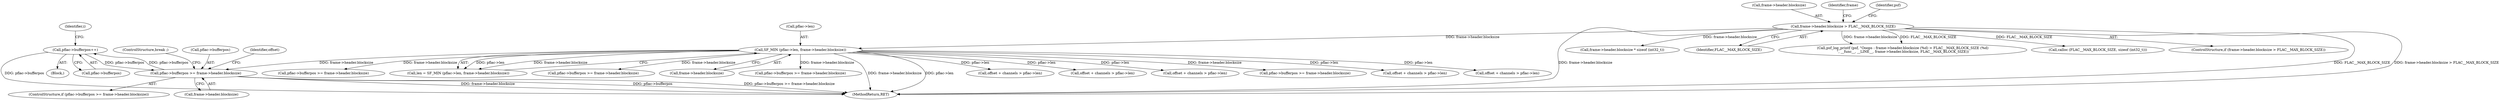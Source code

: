 digraph "0_libsndfile_60b234301adf258786d8b90be5c1d437fc8799e0@pointer" {
"1000786" [label="(Call,pflac->bufferpos++)"];
"1000738" [label="(Call,pflac->bufferpos >= frame->header.blocksize)"];
"1000786" [label="(Call,pflac->bufferpos++)"];
"1000248" [label="(Call,SF_MIN (pflac->len, frame->header.blocksize))"];
"1000135" [label="(Call,frame->header.blocksize > FLAC__MAX_BLOCK_SIZE)"];
"1000346" [label="(Call,offset + channels > pflac->len)"];
"1000749" [label="(Call,offset + channels > pflac->len)"];
"1000233" [label="(Call,frame->header.blocksize * sizeof (int32_t))"];
"1000141" [label="(Identifier,FLAC__MAX_BLOCK_SIZE)"];
"1000786" [label="(Call,pflac->bufferpos++)"];
"1000143" [label="(Call,psf_log_printf (psf, \"Ooops : frame->header.blocksize (%d) > FLAC__MAX_BLOCK_SIZE (%d)\n\", __func__, __LINE__, frame->header.blocksize, FLAC__MAX_BLOCK_SIZE))"];
"1000639" [label="(Call,offset + channels > pflac->len)"];
"1000628" [label="(Call,pflac->bufferpos >= frame->header.blocksize)"];
"1000220" [label="(Call,calloc (FLAC__MAX_BLOCK_SIZE, sizeof (int32_t)))"];
"1000136" [label="(Call,frame->header.blocksize)"];
"1000747" [label="(ControlStructure,break ;)"];
"1000165" [label="(Identifier,frame)"];
"1000426" [label="(Call,offset + channels > pflac->len)"];
"1000134" [label="(ControlStructure,if (frame->header.blocksize > FLAC__MAX_BLOCK_SIZE))"];
"1000135" [label="(Call,frame->header.blocksize > FLAC__MAX_BLOCK_SIZE)"];
"1000726" [label="(Identifier,i)"];
"1000527" [label="(Call,offset + channels > pflac->len)"];
"1000727" [label="(Block,)"];
"1000808" [label="(MethodReturn,RET)"];
"1000415" [label="(Call,pflac->bufferpos >= frame->header.blocksize)"];
"1000246" [label="(Call,len = SF_MIN (pflac->len, frame->header.blocksize))"];
"1000516" [label="(Call,pflac->bufferpos >= frame->header.blocksize)"];
"1000738" [label="(Call,pflac->bufferpos >= frame->header.blocksize)"];
"1000144" [label="(Identifier,psf)"];
"1000248" [label="(Call,SF_MIN (pflac->len, frame->header.blocksize))"];
"1000252" [label="(Call,frame->header.blocksize)"];
"1000787" [label="(Call,pflac->bufferpos)"];
"1000739" [label="(Call,pflac->bufferpos)"];
"1000737" [label="(ControlStructure,if (pflac->bufferpos >= frame->header.blocksize))"];
"1000335" [label="(Call,pflac->bufferpos >= frame->header.blocksize)"];
"1000742" [label="(Call,frame->header.blocksize)"];
"1000249" [label="(Call,pflac->len)"];
"1000751" [label="(Identifier,offset)"];
"1000786" -> "1000727"  [label="AST: "];
"1000786" -> "1000787"  [label="CFG: "];
"1000787" -> "1000786"  [label="AST: "];
"1000726" -> "1000786"  [label="CFG: "];
"1000786" -> "1000808"  [label="DDG: pflac->bufferpos"];
"1000786" -> "1000738"  [label="DDG: pflac->bufferpos"];
"1000738" -> "1000786"  [label="DDG: pflac->bufferpos"];
"1000738" -> "1000737"  [label="AST: "];
"1000738" -> "1000742"  [label="CFG: "];
"1000739" -> "1000738"  [label="AST: "];
"1000742" -> "1000738"  [label="AST: "];
"1000747" -> "1000738"  [label="CFG: "];
"1000751" -> "1000738"  [label="CFG: "];
"1000738" -> "1000808"  [label="DDG: frame->header.blocksize"];
"1000738" -> "1000808"  [label="DDG: pflac->bufferpos"];
"1000738" -> "1000808"  [label="DDG: pflac->bufferpos >= frame->header.blocksize"];
"1000248" -> "1000738"  [label="DDG: frame->header.blocksize"];
"1000248" -> "1000246"  [label="AST: "];
"1000248" -> "1000252"  [label="CFG: "];
"1000249" -> "1000248"  [label="AST: "];
"1000252" -> "1000248"  [label="AST: "];
"1000246" -> "1000248"  [label="CFG: "];
"1000248" -> "1000808"  [label="DDG: frame->header.blocksize"];
"1000248" -> "1000808"  [label="DDG: pflac->len"];
"1000248" -> "1000246"  [label="DDG: pflac->len"];
"1000248" -> "1000246"  [label="DDG: frame->header.blocksize"];
"1000135" -> "1000248"  [label="DDG: frame->header.blocksize"];
"1000248" -> "1000335"  [label="DDG: frame->header.blocksize"];
"1000248" -> "1000346"  [label="DDG: pflac->len"];
"1000248" -> "1000415"  [label="DDG: frame->header.blocksize"];
"1000248" -> "1000426"  [label="DDG: pflac->len"];
"1000248" -> "1000516"  [label="DDG: frame->header.blocksize"];
"1000248" -> "1000527"  [label="DDG: pflac->len"];
"1000248" -> "1000628"  [label="DDG: frame->header.blocksize"];
"1000248" -> "1000639"  [label="DDG: pflac->len"];
"1000248" -> "1000749"  [label="DDG: pflac->len"];
"1000135" -> "1000134"  [label="AST: "];
"1000135" -> "1000141"  [label="CFG: "];
"1000136" -> "1000135"  [label="AST: "];
"1000141" -> "1000135"  [label="AST: "];
"1000144" -> "1000135"  [label="CFG: "];
"1000165" -> "1000135"  [label="CFG: "];
"1000135" -> "1000808"  [label="DDG: FLAC__MAX_BLOCK_SIZE"];
"1000135" -> "1000808"  [label="DDG: frame->header.blocksize > FLAC__MAX_BLOCK_SIZE"];
"1000135" -> "1000808"  [label="DDG: frame->header.blocksize"];
"1000135" -> "1000143"  [label="DDG: frame->header.blocksize"];
"1000135" -> "1000143"  [label="DDG: FLAC__MAX_BLOCK_SIZE"];
"1000135" -> "1000220"  [label="DDG: FLAC__MAX_BLOCK_SIZE"];
"1000135" -> "1000233"  [label="DDG: frame->header.blocksize"];
}
